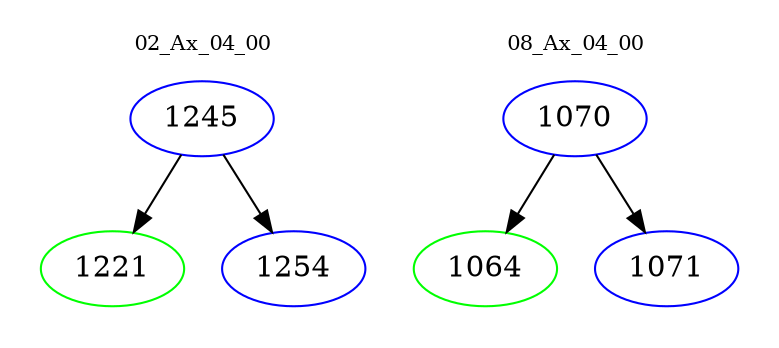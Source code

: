 digraph{
subgraph cluster_0 {
color = white
label = "02_Ax_04_00";
fontsize=10;
T0_1245 [label="1245", color="blue"]
T0_1245 -> T0_1221 [color="black"]
T0_1221 [label="1221", color="green"]
T0_1245 -> T0_1254 [color="black"]
T0_1254 [label="1254", color="blue"]
}
subgraph cluster_1 {
color = white
label = "08_Ax_04_00";
fontsize=10;
T1_1070 [label="1070", color="blue"]
T1_1070 -> T1_1064 [color="black"]
T1_1064 [label="1064", color="green"]
T1_1070 -> T1_1071 [color="black"]
T1_1071 [label="1071", color="blue"]
}
}
